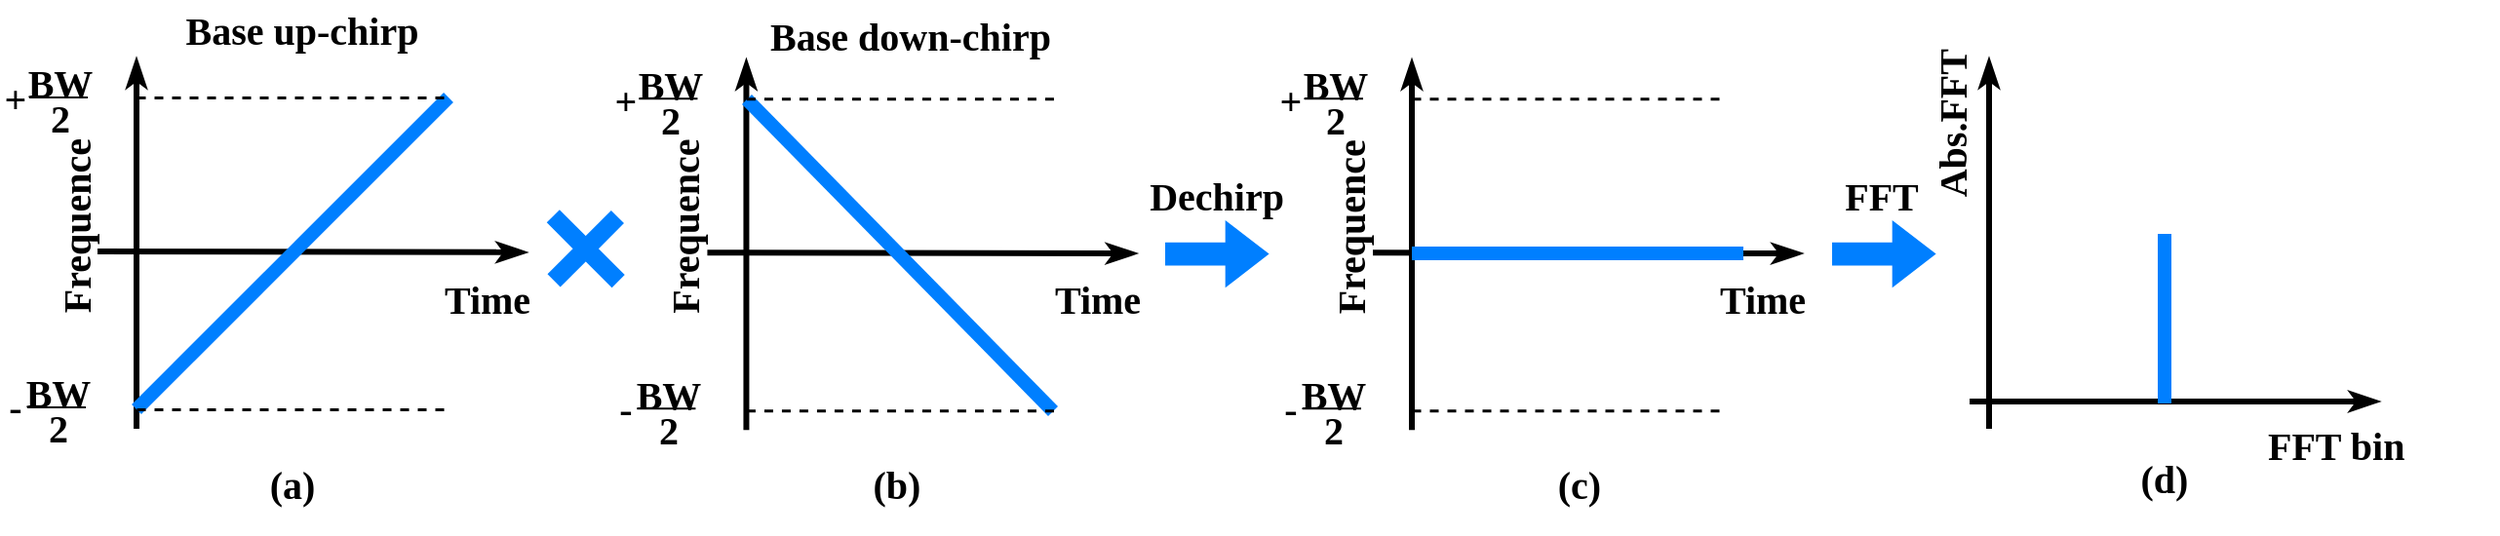 <mxfile version="22.1.1" type="github">
  <diagram name="第 1 页" id="1mtvXKHScjgoNmq2-uC5">
    <mxGraphModel dx="1145" dy="593" grid="1" gridSize="10" guides="1" tooltips="1" connect="1" arrows="1" fold="1" page="1" pageScale="1" pageWidth="827" pageHeight="1169" math="0" shadow="0">
      <root>
        <mxCell id="0" />
        <mxCell id="1" parent="0" />
        <mxCell id="_EQC3T2uBlxXNhfJxUsW-1" value="" style="endArrow=classicThin;html=1;rounded=1;strokeWidth=3;endFill=1;fontSize=20;" parent="1" edge="1">
          <mxGeometry width="50" height="50" relative="1" as="geometry">
            <mxPoint x="140" y="159" as="sourcePoint" />
            <mxPoint x="360" y="159.45" as="targetPoint" />
          </mxGeometry>
        </mxCell>
        <mxCell id="_EQC3T2uBlxXNhfJxUsW-2" value="" style="endArrow=classicThin;html=1;rounded=1;strokeWidth=3;endFill=1;fontSize=20;" parent="1" edge="1">
          <mxGeometry width="50" height="50" relative="1" as="geometry">
            <mxPoint x="160" y="250" as="sourcePoint" />
            <mxPoint x="160" y="60" as="targetPoint" />
          </mxGeometry>
        </mxCell>
        <mxCell id="_EQC3T2uBlxXNhfJxUsW-3" value="" style="endArrow=none;html=1;rounded=0;strokeWidth=7;strokeColor=#007FFF;fontSize=20;" parent="1" edge="1">
          <mxGeometry width="50" height="50" relative="1" as="geometry">
            <mxPoint x="160" y="240" as="sourcePoint" />
            <mxPoint x="320" y="80" as="targetPoint" />
          </mxGeometry>
        </mxCell>
        <mxCell id="_EQC3T2uBlxXNhfJxUsW-5" value="&lt;font face=&quot;Times New Roman&quot; style=&quot;font-size: 20px;&quot;&gt;&lt;b style=&quot;font-size: 20px;&quot;&gt;Time&lt;/b&gt;&lt;/font&gt;" style="text;strokeColor=none;align=center;fillColor=none;html=1;verticalAlign=middle;whiteSpace=wrap;rounded=0;fontSize=20;" parent="1" vertex="1">
          <mxGeometry x="320" y="175.18" width="40" height="15.18" as="geometry" />
        </mxCell>
        <mxCell id="_EQC3T2uBlxXNhfJxUsW-6" value="&lt;font style=&quot;font-size: 20px;&quot;&gt;&lt;b style=&quot;font-size: 20px;&quot;&gt;Frequence&lt;/b&gt;&lt;/font&gt;" style="text;strokeColor=none;align=left;fillColor=none;html=1;verticalAlign=top;whiteSpace=wrap;rounded=0;horizontal=0;fontFamily=Times New Roman;fontSize=20;" parent="1" vertex="1">
          <mxGeometry x="110" y="122.59" width="30" height="70" as="geometry" />
        </mxCell>
        <mxCell id="_EQC3T2uBlxXNhfJxUsW-7" value="" style="shape=cross;whiteSpace=wrap;html=1;rotation=45;size=0.184;fontColor=default;labelBackgroundColor=#007FFF;labelBorderColor=#007FFF;fillColor=#007FFF;strokeColor=#007FFF;fontSize=20;" parent="1" vertex="1">
          <mxGeometry x="367.24" y="135" width="46.26" height="45.18" as="geometry" />
        </mxCell>
        <mxCell id="_EQC3T2uBlxXNhfJxUsW-9" value="&lt;font face=&quot;Times New Roman&quot; style=&quot;font-size: 20px;&quot;&gt;&lt;b style=&quot;font-size: 20px;&quot;&gt;Base up-chirp&lt;/b&gt;&lt;/font&gt;" style="text;strokeColor=none;align=center;fillColor=none;html=1;verticalAlign=middle;whiteSpace=wrap;rounded=0;fontSize=20;" parent="1" vertex="1">
          <mxGeometry x="180" y="30" width="130" height="30" as="geometry" />
        </mxCell>
        <mxCell id="_EQC3T2uBlxXNhfJxUsW-16" value="" style="endArrow=none;dashed=1;html=1;rounded=0;strokeWidth=1.5;fontSize=20;" parent="1" edge="1">
          <mxGeometry width="50" height="50" relative="1" as="geometry">
            <mxPoint x="160" y="80" as="sourcePoint" />
            <mxPoint x="320" y="80" as="targetPoint" />
          </mxGeometry>
        </mxCell>
        <mxCell id="_EQC3T2uBlxXNhfJxUsW-18" value="" style="endArrow=none;dashed=1;html=1;rounded=0;strokeWidth=1.5;fontSize=20;" parent="1" edge="1">
          <mxGeometry width="50" height="50" relative="1" as="geometry">
            <mxPoint x="160" y="240" as="sourcePoint" />
            <mxPoint x="320" y="240" as="targetPoint" />
          </mxGeometry>
        </mxCell>
        <mxCell id="_EQC3T2uBlxXNhfJxUsW-28" value="" style="group;fontSize=20;" parent="1" vertex="1" connectable="0">
          <mxGeometry x="91" y="57" width="60" height="48" as="geometry" />
        </mxCell>
        <mxCell id="_EQC3T2uBlxXNhfJxUsW-19" value="&lt;font face=&quot;Times New Roman&quot; style=&quot;font-size: 20px;&quot;&gt;&lt;b style=&quot;font-size: 20px;&quot;&gt;BW&lt;/b&gt;&lt;/font&gt;" style="text;strokeColor=none;align=center;fillColor=none;html=1;verticalAlign=middle;whiteSpace=wrap;rounded=0;fontSize=20;" parent="_EQC3T2uBlxXNhfJxUsW-28" vertex="1">
          <mxGeometry width="60" height="30" as="geometry" />
        </mxCell>
        <mxCell id="_EQC3T2uBlxXNhfJxUsW-21" value="" style="endArrow=none;html=1;rounded=0;fontSize=20;" parent="_EQC3T2uBlxXNhfJxUsW-28" edge="1">
          <mxGeometry width="50" height="50" relative="1" as="geometry">
            <mxPoint x="14" y="23" as="sourcePoint" />
            <mxPoint x="44" y="23" as="targetPoint" />
          </mxGeometry>
        </mxCell>
        <mxCell id="_EQC3T2uBlxXNhfJxUsW-22" value="&lt;font face=&quot;Times New Roman&quot; style=&quot;font-size: 20px;&quot;&gt;&lt;b style=&quot;font-size: 20px;&quot;&gt;2&lt;/b&gt;&lt;/font&gt;" style="text;strokeColor=none;align=center;fillColor=none;html=1;verticalAlign=middle;whiteSpace=wrap;rounded=0;fontSize=20;" parent="_EQC3T2uBlxXNhfJxUsW-28" vertex="1">
          <mxGeometry y="18" width="60" height="30" as="geometry" />
        </mxCell>
        <mxCell id="_EQC3T2uBlxXNhfJxUsW-23" value="&lt;font face=&quot;Times New Roman&quot; style=&quot;font-size: 20px;&quot;&gt;&lt;b style=&quot;font-size: 20px;&quot;&gt;+&lt;/b&gt;&lt;/font&gt;" style="text;strokeColor=none;align=center;fillColor=none;html=1;verticalAlign=middle;whiteSpace=wrap;rounded=0;fontSize=20;" parent="_EQC3T2uBlxXNhfJxUsW-28" vertex="1">
          <mxGeometry x="2" y="18" width="10" height="10" as="geometry" />
        </mxCell>
        <mxCell id="_EQC3T2uBlxXNhfJxUsW-29" value="" style="group;fontSize=20;" parent="1" vertex="1" connectable="0">
          <mxGeometry x="90" y="216" width="60" height="48" as="geometry" />
        </mxCell>
        <mxCell id="_EQC3T2uBlxXNhfJxUsW-24" value="&lt;font face=&quot;Times New Roman&quot; style=&quot;font-size: 20px;&quot;&gt;&lt;b style=&quot;font-size: 20px;&quot;&gt;BW&lt;/b&gt;&lt;/font&gt;" style="text;strokeColor=none;align=center;fillColor=none;html=1;verticalAlign=middle;whiteSpace=wrap;rounded=0;fontSize=20;" parent="_EQC3T2uBlxXNhfJxUsW-29" vertex="1">
          <mxGeometry width="60" height="30" as="geometry" />
        </mxCell>
        <mxCell id="_EQC3T2uBlxXNhfJxUsW-25" value="" style="endArrow=none;html=1;rounded=0;fontSize=20;" parent="_EQC3T2uBlxXNhfJxUsW-29" edge="1">
          <mxGeometry width="50" height="50" relative="1" as="geometry">
            <mxPoint x="14" y="23" as="sourcePoint" />
            <mxPoint x="44" y="23" as="targetPoint" />
          </mxGeometry>
        </mxCell>
        <mxCell id="_EQC3T2uBlxXNhfJxUsW-26" value="&lt;font face=&quot;Times New Roman&quot; style=&quot;font-size: 20px;&quot;&gt;&lt;b style=&quot;font-size: 20px;&quot;&gt;2&lt;/b&gt;&lt;/font&gt;" style="text;strokeColor=none;align=center;fillColor=none;html=1;verticalAlign=middle;whiteSpace=wrap;rounded=0;fontSize=20;" parent="_EQC3T2uBlxXNhfJxUsW-29" vertex="1">
          <mxGeometry y="18" width="60" height="30" as="geometry" />
        </mxCell>
        <mxCell id="_EQC3T2uBlxXNhfJxUsW-27" value="&lt;font face=&quot;Times New Roman&quot; style=&quot;font-size: 20px;&quot;&gt;&lt;b style=&quot;font-size: 20px;&quot;&gt;-&lt;/b&gt;&lt;/font&gt;" style="text;strokeColor=none;align=center;fillColor=none;html=1;verticalAlign=middle;whiteSpace=wrap;rounded=0;fontSize=20;" parent="_EQC3T2uBlxXNhfJxUsW-29" vertex="1">
          <mxGeometry x="3" y="17" width="10" height="10" as="geometry" />
        </mxCell>
        <mxCell id="_EQC3T2uBlxXNhfJxUsW-48" value="" style="group;fontSize=20;" parent="1" vertex="1" connectable="0">
          <mxGeometry x="402.72" y="40.59" width="270" height="224.0" as="geometry" />
        </mxCell>
        <mxCell id="_EQC3T2uBlxXNhfJxUsW-30" value="" style="endArrow=classicThin;html=1;rounded=1;strokeWidth=3;endFill=1;fontSize=20;" parent="_EQC3T2uBlxXNhfJxUsW-48" edge="1">
          <mxGeometry width="50" height="50" relative="1" as="geometry">
            <mxPoint x="50" y="119" as="sourcePoint" />
            <mxPoint x="270" y="119.45" as="targetPoint" />
          </mxGeometry>
        </mxCell>
        <mxCell id="_EQC3T2uBlxXNhfJxUsW-31" value="" style="endArrow=classicThin;html=1;rounded=1;strokeWidth=3;endFill=1;fontSize=20;" parent="_EQC3T2uBlxXNhfJxUsW-48" edge="1">
          <mxGeometry width="50" height="50" relative="1" as="geometry">
            <mxPoint x="70" y="210.0" as="sourcePoint" />
            <mxPoint x="70" y="20" as="targetPoint" />
          </mxGeometry>
        </mxCell>
        <mxCell id="_EQC3T2uBlxXNhfJxUsW-32" value="" style="endArrow=none;html=1;rounded=0;strokeWidth=7;strokeColor=#007FFF;fontSize=20;" parent="_EQC3T2uBlxXNhfJxUsW-48" edge="1">
          <mxGeometry width="50" height="50" relative="1" as="geometry">
            <mxPoint x="227.28" y="200.41" as="sourcePoint" />
            <mxPoint x="70.28" y="40.41" as="targetPoint" />
          </mxGeometry>
        </mxCell>
        <mxCell id="_EQC3T2uBlxXNhfJxUsW-33" value="&lt;font face=&quot;Times New Roman&quot; style=&quot;font-size: 20px;&quot;&gt;&lt;b style=&quot;font-size: 20px;&quot;&gt;Time&lt;/b&gt;&lt;/font&gt;" style="text;strokeColor=none;align=center;fillColor=none;html=1;verticalAlign=middle;whiteSpace=wrap;rounded=0;fontSize=20;" parent="_EQC3T2uBlxXNhfJxUsW-48" vertex="1">
          <mxGeometry x="230" y="135.18" width="40" height="15.18" as="geometry" />
        </mxCell>
        <mxCell id="_EQC3T2uBlxXNhfJxUsW-34" value="&lt;font style=&quot;font-size: 20px;&quot;&gt;&lt;b style=&quot;font-size: 20px;&quot;&gt;Frequence&lt;/b&gt;&lt;/font&gt;" style="text;strokeColor=none;align=left;fillColor=none;html=1;verticalAlign=top;whiteSpace=wrap;rounded=0;horizontal=0;fontFamily=Times New Roman;fontSize=20;" parent="_EQC3T2uBlxXNhfJxUsW-48" vertex="1">
          <mxGeometry x="20" y="82.59" width="30" height="70" as="geometry" />
        </mxCell>
        <mxCell id="_EQC3T2uBlxXNhfJxUsW-36" value="" style="endArrow=none;dashed=1;html=1;rounded=0;strokeWidth=1.5;fontSize=20;" parent="_EQC3T2uBlxXNhfJxUsW-48" edge="1">
          <mxGeometry width="50" height="50" relative="1" as="geometry">
            <mxPoint x="70" y="40" as="sourcePoint" />
            <mxPoint x="230" y="40" as="targetPoint" />
          </mxGeometry>
        </mxCell>
        <mxCell id="_EQC3T2uBlxXNhfJxUsW-37" value="" style="endArrow=none;dashed=1;html=1;rounded=0;strokeWidth=1.5;fontSize=20;" parent="_EQC3T2uBlxXNhfJxUsW-48" edge="1">
          <mxGeometry width="50" height="50" relative="1" as="geometry">
            <mxPoint x="70" y="200.0" as="sourcePoint" />
            <mxPoint x="230" y="200.0" as="targetPoint" />
          </mxGeometry>
        </mxCell>
        <mxCell id="_EQC3T2uBlxXNhfJxUsW-38" value="" style="group;fontSize=20;" parent="_EQC3T2uBlxXNhfJxUsW-48" vertex="1" connectable="0">
          <mxGeometry x="1" y="17" width="60" height="48" as="geometry" />
        </mxCell>
        <mxCell id="_EQC3T2uBlxXNhfJxUsW-39" value="&lt;font face=&quot;Times New Roman&quot; style=&quot;font-size: 20px;&quot;&gt;&lt;b style=&quot;font-size: 20px;&quot;&gt;BW&lt;/b&gt;&lt;/font&gt;" style="text;strokeColor=none;align=center;fillColor=none;html=1;verticalAlign=middle;whiteSpace=wrap;rounded=0;fontSize=20;" parent="_EQC3T2uBlxXNhfJxUsW-38" vertex="1">
          <mxGeometry width="60" height="30" as="geometry" />
        </mxCell>
        <mxCell id="_EQC3T2uBlxXNhfJxUsW-40" value="" style="endArrow=none;html=1;rounded=0;fontSize=20;" parent="_EQC3T2uBlxXNhfJxUsW-38" edge="1">
          <mxGeometry width="50" height="50" relative="1" as="geometry">
            <mxPoint x="14" y="23" as="sourcePoint" />
            <mxPoint x="44" y="23" as="targetPoint" />
          </mxGeometry>
        </mxCell>
        <mxCell id="_EQC3T2uBlxXNhfJxUsW-41" value="&lt;font face=&quot;Times New Roman&quot; style=&quot;font-size: 20px;&quot;&gt;&lt;b style=&quot;font-size: 20px;&quot;&gt;2&lt;/b&gt;&lt;/font&gt;" style="text;strokeColor=none;align=center;fillColor=none;html=1;verticalAlign=middle;whiteSpace=wrap;rounded=0;fontSize=20;" parent="_EQC3T2uBlxXNhfJxUsW-38" vertex="1">
          <mxGeometry y="18" width="60" height="30" as="geometry" />
        </mxCell>
        <mxCell id="_EQC3T2uBlxXNhfJxUsW-42" value="&lt;font face=&quot;Times New Roman&quot; style=&quot;font-size: 20px;&quot;&gt;&lt;b style=&quot;font-size: 20px;&quot;&gt;+&lt;/b&gt;&lt;/font&gt;" style="text;strokeColor=none;align=center;fillColor=none;html=1;verticalAlign=middle;whiteSpace=wrap;rounded=0;fontSize=20;" parent="_EQC3T2uBlxXNhfJxUsW-38" vertex="1">
          <mxGeometry x="2" y="18" width="10" height="10" as="geometry" />
        </mxCell>
        <mxCell id="_EQC3T2uBlxXNhfJxUsW-43" value="" style="group;fontSize=20;" parent="_EQC3T2uBlxXNhfJxUsW-48" vertex="1" connectable="0">
          <mxGeometry y="176" width="60" height="48" as="geometry" />
        </mxCell>
        <mxCell id="_EQC3T2uBlxXNhfJxUsW-44" value="&lt;font face=&quot;Times New Roman&quot; style=&quot;font-size: 20px;&quot;&gt;&lt;b style=&quot;font-size: 20px;&quot;&gt;BW&lt;/b&gt;&lt;/font&gt;" style="text;strokeColor=none;align=center;fillColor=none;html=1;verticalAlign=middle;whiteSpace=wrap;rounded=0;fontSize=20;" parent="_EQC3T2uBlxXNhfJxUsW-43" vertex="1">
          <mxGeometry width="60" height="30" as="geometry" />
        </mxCell>
        <mxCell id="_EQC3T2uBlxXNhfJxUsW-45" value="" style="endArrow=none;html=1;rounded=0;fontSize=20;" parent="_EQC3T2uBlxXNhfJxUsW-43" edge="1">
          <mxGeometry width="50" height="50" relative="1" as="geometry">
            <mxPoint x="14" y="23" as="sourcePoint" />
            <mxPoint x="44" y="23" as="targetPoint" />
          </mxGeometry>
        </mxCell>
        <mxCell id="_EQC3T2uBlxXNhfJxUsW-46" value="&lt;font face=&quot;Times New Roman&quot; style=&quot;font-size: 20px;&quot;&gt;&lt;b style=&quot;font-size: 20px;&quot;&gt;2&lt;/b&gt;&lt;/font&gt;" style="text;strokeColor=none;align=center;fillColor=none;html=1;verticalAlign=middle;whiteSpace=wrap;rounded=0;fontSize=20;" parent="_EQC3T2uBlxXNhfJxUsW-43" vertex="1">
          <mxGeometry y="18" width="60" height="30" as="geometry" />
        </mxCell>
        <mxCell id="_EQC3T2uBlxXNhfJxUsW-47" value="&lt;font face=&quot;Times New Roman&quot; style=&quot;font-size: 20px;&quot;&gt;&lt;b style=&quot;font-size: 20px;&quot;&gt;-&lt;/b&gt;&lt;/font&gt;" style="text;strokeColor=none;align=center;fillColor=none;html=1;verticalAlign=middle;whiteSpace=wrap;rounded=0;fontSize=20;" parent="_EQC3T2uBlxXNhfJxUsW-43" vertex="1">
          <mxGeometry x="3" y="17" width="10" height="10" as="geometry" />
        </mxCell>
        <mxCell id="_EQC3T2uBlxXNhfJxUsW-49" value="" style="shape=singleArrow;whiteSpace=wrap;html=1;arrowWidth=0.332;arrowSize=0.407;fillColor=#007FFF;strokeColor=#007FFF;fontSize=20;" parent="1" vertex="1">
          <mxGeometry x="688" y="144" width="52" height="32.59" as="geometry" />
        </mxCell>
        <mxCell id="_EQC3T2uBlxXNhfJxUsW-50" value="" style="group;fontSize=20;" parent="1" vertex="1" connectable="0">
          <mxGeometry x="744" y="40.59" width="270" height="224.0" as="geometry" />
        </mxCell>
        <mxCell id="_EQC3T2uBlxXNhfJxUsW-51" value="" style="endArrow=classicThin;html=1;rounded=1;strokeWidth=3;endFill=1;fontSize=20;" parent="_EQC3T2uBlxXNhfJxUsW-50" edge="1">
          <mxGeometry width="50" height="50" relative="1" as="geometry">
            <mxPoint x="50" y="119" as="sourcePoint" />
            <mxPoint x="270" y="119.45" as="targetPoint" />
          </mxGeometry>
        </mxCell>
        <mxCell id="_EQC3T2uBlxXNhfJxUsW-52" value="" style="endArrow=classicThin;html=1;rounded=1;strokeWidth=3;endFill=1;fontSize=20;" parent="_EQC3T2uBlxXNhfJxUsW-50" edge="1">
          <mxGeometry width="50" height="50" relative="1" as="geometry">
            <mxPoint x="70" y="210.0" as="sourcePoint" />
            <mxPoint x="70" y="20" as="targetPoint" />
          </mxGeometry>
        </mxCell>
        <mxCell id="_EQC3T2uBlxXNhfJxUsW-53" value="" style="endArrow=none;html=1;rounded=0;strokeWidth=7;strokeColor=#007FFF;fontSize=20;" parent="_EQC3T2uBlxXNhfJxUsW-50" edge="1">
          <mxGeometry width="50" height="50" relative="1" as="geometry">
            <mxPoint x="240" y="119.35" as="sourcePoint" />
            <mxPoint x="70" y="119.35" as="targetPoint" />
          </mxGeometry>
        </mxCell>
        <mxCell id="_EQC3T2uBlxXNhfJxUsW-54" value="&lt;font face=&quot;Times New Roman&quot; style=&quot;font-size: 20px;&quot;&gt;&lt;b style=&quot;font-size: 20px;&quot;&gt;Time&lt;/b&gt;&lt;/font&gt;" style="text;strokeColor=none;align=center;fillColor=none;html=1;verticalAlign=middle;whiteSpace=wrap;rounded=0;fontSize=20;" parent="_EQC3T2uBlxXNhfJxUsW-50" vertex="1">
          <mxGeometry x="230" y="135.18" width="40" height="15.18" as="geometry" />
        </mxCell>
        <mxCell id="_EQC3T2uBlxXNhfJxUsW-55" value="&lt;font style=&quot;font-size: 20px;&quot;&gt;&lt;b style=&quot;font-size: 20px;&quot;&gt;Frequence&lt;/b&gt;&lt;/font&gt;" style="text;strokeColor=none;align=left;fillColor=none;html=1;verticalAlign=top;whiteSpace=wrap;rounded=0;horizontal=0;fontFamily=Times New Roman;fontSize=20;" parent="_EQC3T2uBlxXNhfJxUsW-50" vertex="1">
          <mxGeometry x="20" y="82.59" width="30" height="70" as="geometry" />
        </mxCell>
        <mxCell id="_EQC3T2uBlxXNhfJxUsW-57" value="" style="endArrow=none;dashed=1;html=1;rounded=0;strokeWidth=1.5;fontSize=20;" parent="_EQC3T2uBlxXNhfJxUsW-50" edge="1">
          <mxGeometry width="50" height="50" relative="1" as="geometry">
            <mxPoint x="70" y="40" as="sourcePoint" />
            <mxPoint x="230" y="40" as="targetPoint" />
          </mxGeometry>
        </mxCell>
        <mxCell id="_EQC3T2uBlxXNhfJxUsW-58" value="" style="endArrow=none;dashed=1;html=1;rounded=0;strokeWidth=1.5;fontSize=20;" parent="_EQC3T2uBlxXNhfJxUsW-50" edge="1">
          <mxGeometry width="50" height="50" relative="1" as="geometry">
            <mxPoint x="70" y="200.0" as="sourcePoint" />
            <mxPoint x="230" y="200.0" as="targetPoint" />
          </mxGeometry>
        </mxCell>
        <mxCell id="_EQC3T2uBlxXNhfJxUsW-59" value="" style="group;fontSize=20;" parent="_EQC3T2uBlxXNhfJxUsW-50" vertex="1" connectable="0">
          <mxGeometry x="1" y="17" width="60" height="48" as="geometry" />
        </mxCell>
        <mxCell id="_EQC3T2uBlxXNhfJxUsW-60" value="&lt;font face=&quot;Times New Roman&quot; style=&quot;font-size: 20px;&quot;&gt;&lt;b style=&quot;font-size: 20px;&quot;&gt;BW&lt;/b&gt;&lt;/font&gt;" style="text;strokeColor=none;align=center;fillColor=none;html=1;verticalAlign=middle;whiteSpace=wrap;rounded=0;fontSize=20;" parent="_EQC3T2uBlxXNhfJxUsW-59" vertex="1">
          <mxGeometry width="60" height="30" as="geometry" />
        </mxCell>
        <mxCell id="_EQC3T2uBlxXNhfJxUsW-61" value="" style="endArrow=none;html=1;rounded=0;fontSize=20;" parent="_EQC3T2uBlxXNhfJxUsW-59" edge="1">
          <mxGeometry width="50" height="50" relative="1" as="geometry">
            <mxPoint x="14" y="23" as="sourcePoint" />
            <mxPoint x="44" y="23" as="targetPoint" />
          </mxGeometry>
        </mxCell>
        <mxCell id="_EQC3T2uBlxXNhfJxUsW-62" value="&lt;font face=&quot;Times New Roman&quot; style=&quot;font-size: 20px;&quot;&gt;&lt;b style=&quot;font-size: 20px;&quot;&gt;2&lt;/b&gt;&lt;/font&gt;" style="text;strokeColor=none;align=center;fillColor=none;html=1;verticalAlign=middle;whiteSpace=wrap;rounded=0;fontSize=20;" parent="_EQC3T2uBlxXNhfJxUsW-59" vertex="1">
          <mxGeometry y="18" width="60" height="30" as="geometry" />
        </mxCell>
        <mxCell id="_EQC3T2uBlxXNhfJxUsW-63" value="&lt;font face=&quot;Times New Roman&quot; style=&quot;font-size: 20px;&quot;&gt;&lt;b style=&quot;font-size: 20px;&quot;&gt;+&lt;/b&gt;&lt;/font&gt;" style="text;strokeColor=none;align=center;fillColor=none;html=1;verticalAlign=middle;whiteSpace=wrap;rounded=0;fontSize=20;" parent="_EQC3T2uBlxXNhfJxUsW-59" vertex="1">
          <mxGeometry x="2" y="18" width="10" height="10" as="geometry" />
        </mxCell>
        <mxCell id="_EQC3T2uBlxXNhfJxUsW-64" value="" style="group;fontSize=20;" parent="_EQC3T2uBlxXNhfJxUsW-50" vertex="1" connectable="0">
          <mxGeometry y="176" width="60" height="48" as="geometry" />
        </mxCell>
        <mxCell id="_EQC3T2uBlxXNhfJxUsW-65" value="&lt;font face=&quot;Times New Roman&quot; style=&quot;font-size: 20px;&quot;&gt;&lt;b style=&quot;font-size: 20px;&quot;&gt;BW&lt;/b&gt;&lt;/font&gt;" style="text;strokeColor=none;align=center;fillColor=none;html=1;verticalAlign=middle;whiteSpace=wrap;rounded=0;fontSize=20;" parent="_EQC3T2uBlxXNhfJxUsW-64" vertex="1">
          <mxGeometry width="60" height="30" as="geometry" />
        </mxCell>
        <mxCell id="_EQC3T2uBlxXNhfJxUsW-66" value="" style="endArrow=none;html=1;rounded=0;fontSize=20;" parent="_EQC3T2uBlxXNhfJxUsW-64" edge="1">
          <mxGeometry width="50" height="50" relative="1" as="geometry">
            <mxPoint x="14" y="23" as="sourcePoint" />
            <mxPoint x="44" y="23" as="targetPoint" />
          </mxGeometry>
        </mxCell>
        <mxCell id="_EQC3T2uBlxXNhfJxUsW-67" value="&lt;font face=&quot;Times New Roman&quot; style=&quot;font-size: 20px;&quot;&gt;&lt;b style=&quot;font-size: 20px;&quot;&gt;2&lt;/b&gt;&lt;/font&gt;" style="text;strokeColor=none;align=center;fillColor=none;html=1;verticalAlign=middle;whiteSpace=wrap;rounded=0;fontSize=20;" parent="_EQC3T2uBlxXNhfJxUsW-64" vertex="1">
          <mxGeometry y="18" width="60" height="30" as="geometry" />
        </mxCell>
        <mxCell id="_EQC3T2uBlxXNhfJxUsW-68" value="&lt;font face=&quot;Times New Roman&quot; style=&quot;font-size: 20px;&quot;&gt;&lt;b style=&quot;font-size: 20px;&quot;&gt;-&lt;/b&gt;&lt;/font&gt;" style="text;strokeColor=none;align=center;fillColor=none;html=1;verticalAlign=middle;whiteSpace=wrap;rounded=0;fontSize=20;" parent="_EQC3T2uBlxXNhfJxUsW-64" vertex="1">
          <mxGeometry x="3" y="17" width="10" height="10" as="geometry" />
        </mxCell>
        <mxCell id="_EQC3T2uBlxXNhfJxUsW-69" value="&lt;font face=&quot;Times New Roman&quot; style=&quot;font-size: 20px;&quot;&gt;&lt;b style=&quot;font-size: 20px;&quot;&gt;Dechirp&lt;/b&gt;&lt;/font&gt;" style="text;strokeColor=none;align=center;fillColor=none;html=1;verticalAlign=middle;whiteSpace=wrap;rounded=0;fontSize=20;" parent="1" vertex="1">
          <mxGeometry x="694" y="122.59" width="40" height="15.18" as="geometry" />
        </mxCell>
        <mxCell id="_EQC3T2uBlxXNhfJxUsW-70" value="" style="shape=singleArrow;whiteSpace=wrap;html=1;arrowWidth=0.332;arrowSize=0.407;fillColor=#007FFF;strokeColor=#007FFF;fontSize=20;" parent="1" vertex="1">
          <mxGeometry x="1030" y="144" width="52" height="32.59" as="geometry" />
        </mxCell>
        <mxCell id="_EQC3T2uBlxXNhfJxUsW-71" value="&lt;font face=&quot;Times New Roman&quot; style=&quot;font-size: 20px;&quot;&gt;&lt;b style=&quot;font-size: 20px;&quot;&gt;FFT&lt;/b&gt;&lt;/font&gt;" style="text;strokeColor=none;align=center;fillColor=none;html=1;verticalAlign=middle;whiteSpace=wrap;rounded=0;fontSize=20;" parent="1" vertex="1">
          <mxGeometry x="1035" y="122.59" width="40" height="15.18" as="geometry" />
        </mxCell>
        <mxCell id="_EQC3T2uBlxXNhfJxUsW-72" value="" style="group;fontSize=20;" parent="1" vertex="1" connectable="0">
          <mxGeometry x="1060" y="80" width="311" height="224.0" as="geometry" />
        </mxCell>
        <mxCell id="_EQC3T2uBlxXNhfJxUsW-73" value="" style="endArrow=classicThin;html=1;rounded=1;strokeWidth=3;endFill=1;movable=1;resizable=1;rotatable=1;deletable=1;editable=1;locked=0;connectable=1;fontSize=20;" parent="_EQC3T2uBlxXNhfJxUsW-72" edge="1">
          <mxGeometry width="50" height="50" relative="1" as="geometry">
            <mxPoint x="40" y="156" as="sourcePoint" />
            <mxPoint x="250" y="156" as="targetPoint" />
          </mxGeometry>
        </mxCell>
        <mxCell id="_EQC3T2uBlxXNhfJxUsW-74" value="" style="endArrow=classicThin;html=1;rounded=1;strokeWidth=3;endFill=1;movable=1;resizable=1;rotatable=1;deletable=1;editable=1;locked=0;connectable=1;fontSize=20;" parent="_EQC3T2uBlxXNhfJxUsW-72" edge="1">
          <mxGeometry width="50" height="50" relative="1" as="geometry">
            <mxPoint x="50" y="170" as="sourcePoint" />
            <mxPoint x="50" y="-20" as="targetPoint" />
          </mxGeometry>
        </mxCell>
        <mxCell id="_EQC3T2uBlxXNhfJxUsW-75" value="" style="endArrow=none;html=1;rounded=0;strokeWidth=7;strokeColor=#007FFF;movable=1;resizable=1;rotatable=1;deletable=1;editable=1;locked=0;connectable=1;fontSize=20;" parent="_EQC3T2uBlxXNhfJxUsW-72" edge="1">
          <mxGeometry width="50" height="50" relative="1" as="geometry">
            <mxPoint x="140" y="70" as="sourcePoint" />
            <mxPoint x="140" y="157" as="targetPoint" />
          </mxGeometry>
        </mxCell>
        <mxCell id="_EQC3T2uBlxXNhfJxUsW-77" value="&lt;font style=&quot;font-size: 20px;&quot;&gt;&lt;b style=&quot;font-size: 20px;&quot;&gt;FFT bin&lt;/b&gt;&lt;/font&gt;" style="text;strokeColor=none;align=left;fillColor=none;html=1;verticalAlign=top;whiteSpace=wrap;rounded=0;horizontal=1;fontFamily=Times New Roman;movable=1;resizable=1;rotatable=1;deletable=1;editable=1;locked=0;connectable=1;container=0;fontSize=20;" parent="_EQC3T2uBlxXNhfJxUsW-72" vertex="1">
          <mxGeometry x="190.5" y="160" width="89.5" height="27.41" as="geometry" />
        </mxCell>
        <mxCell id="_EQC3T2uBlxXNhfJxUsW-98" value="&lt;font face=&quot;Times New Roman&quot; style=&quot;font-size: 20px;&quot;&gt;&lt;b style=&quot;font-size: 20px;&quot;&gt;(d)&lt;/b&gt;&lt;/font&gt;" style="text;strokeColor=none;align=center;fillColor=none;html=1;verticalAlign=middle;whiteSpace=wrap;rounded=0;fontSize=20;" parent="_EQC3T2uBlxXNhfJxUsW-72" vertex="1">
          <mxGeometry x="120" y="187.41" width="40" height="15.18" as="geometry" />
        </mxCell>
        <mxCell id="_EQC3T2uBlxXNhfJxUsW-93" value="&lt;font face=&quot;Times New Roman&quot; style=&quot;font-size: 20px;&quot;&gt;&lt;span style=&quot;font-size: 20px;&quot;&gt;&lt;b style=&quot;font-size: 20px;&quot;&gt;Abs.FFT&lt;/b&gt;&lt;/span&gt;&lt;/font&gt;" style="text;strokeColor=none;align=center;fillColor=none;html=1;verticalAlign=middle;whiteSpace=wrap;rounded=0;horizontal=0;fontSize=20;" parent="1" vertex="1">
          <mxGeometry x="1070" y="70" width="40" height="45.18" as="geometry" />
        </mxCell>
        <mxCell id="_EQC3T2uBlxXNhfJxUsW-95" value="&lt;font face=&quot;Times New Roman&quot; style=&quot;font-size: 20px;&quot;&gt;&lt;b style=&quot;font-size: 20px;&quot;&gt;(a)&lt;/b&gt;&lt;/font&gt;" style="text;strokeColor=none;align=center;fillColor=none;html=1;verticalAlign=middle;whiteSpace=wrap;rounded=0;fontSize=20;" parent="1" vertex="1">
          <mxGeometry x="220" y="270" width="40" height="15.18" as="geometry" />
        </mxCell>
        <mxCell id="_EQC3T2uBlxXNhfJxUsW-96" value="&lt;font face=&quot;Times New Roman&quot; style=&quot;font-size: 20px;&quot;&gt;&lt;b style=&quot;font-size: 20px;&quot;&gt;(b)&lt;/b&gt;&lt;/font&gt;" style="text;strokeColor=none;align=center;fillColor=none;html=1;verticalAlign=middle;whiteSpace=wrap;rounded=0;fontSize=20;" parent="1" vertex="1">
          <mxGeometry x="530" y="270" width="40" height="15.18" as="geometry" />
        </mxCell>
        <mxCell id="_EQC3T2uBlxXNhfJxUsW-97" value="&lt;font face=&quot;Times New Roman&quot; style=&quot;font-size: 20px;&quot;&gt;&lt;b style=&quot;font-size: 20px;&quot;&gt;(c)&lt;/b&gt;&lt;/font&gt;" style="text;strokeColor=none;align=center;fillColor=none;html=1;verticalAlign=middle;whiteSpace=wrap;rounded=0;fontSize=20;" parent="1" vertex="1">
          <mxGeometry x="880" y="270" width="40" height="15.18" as="geometry" />
        </mxCell>
        <mxCell id="_EQC3T2uBlxXNhfJxUsW-35" value="&lt;font face=&quot;Times New Roman&quot; style=&quot;font-size: 20px;&quot;&gt;&lt;b style=&quot;font-size: 20px;&quot;&gt;Base down-chirp&lt;/b&gt;&lt;/font&gt;" style="text;strokeColor=none;align=center;fillColor=none;html=1;verticalAlign=middle;whiteSpace=wrap;rounded=0;fontSize=20;" parent="1" vertex="1">
          <mxGeometry x="481.72" y="32.59" width="150" height="30" as="geometry" />
        </mxCell>
      </root>
    </mxGraphModel>
  </diagram>
</mxfile>

